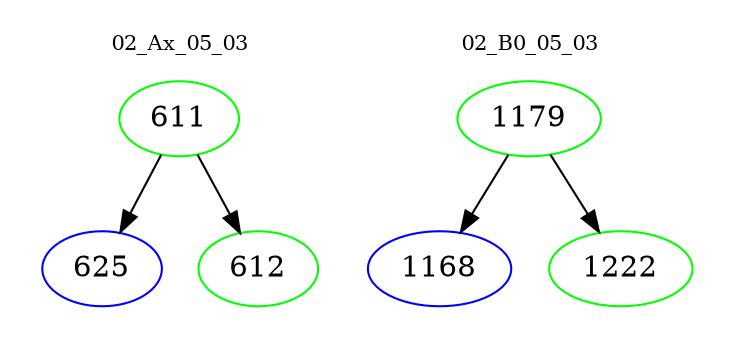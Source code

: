 digraph{
subgraph cluster_0 {
color = white
label = "02_Ax_05_03";
fontsize=10;
T0_611 [label="611", color="green"]
T0_611 -> T0_625 [color="black"]
T0_625 [label="625", color="blue"]
T0_611 -> T0_612 [color="black"]
T0_612 [label="612", color="green"]
}
subgraph cluster_1 {
color = white
label = "02_B0_05_03";
fontsize=10;
T1_1179 [label="1179", color="green"]
T1_1179 -> T1_1168 [color="black"]
T1_1168 [label="1168", color="blue"]
T1_1179 -> T1_1222 [color="black"]
T1_1222 [label="1222", color="green"]
}
}
